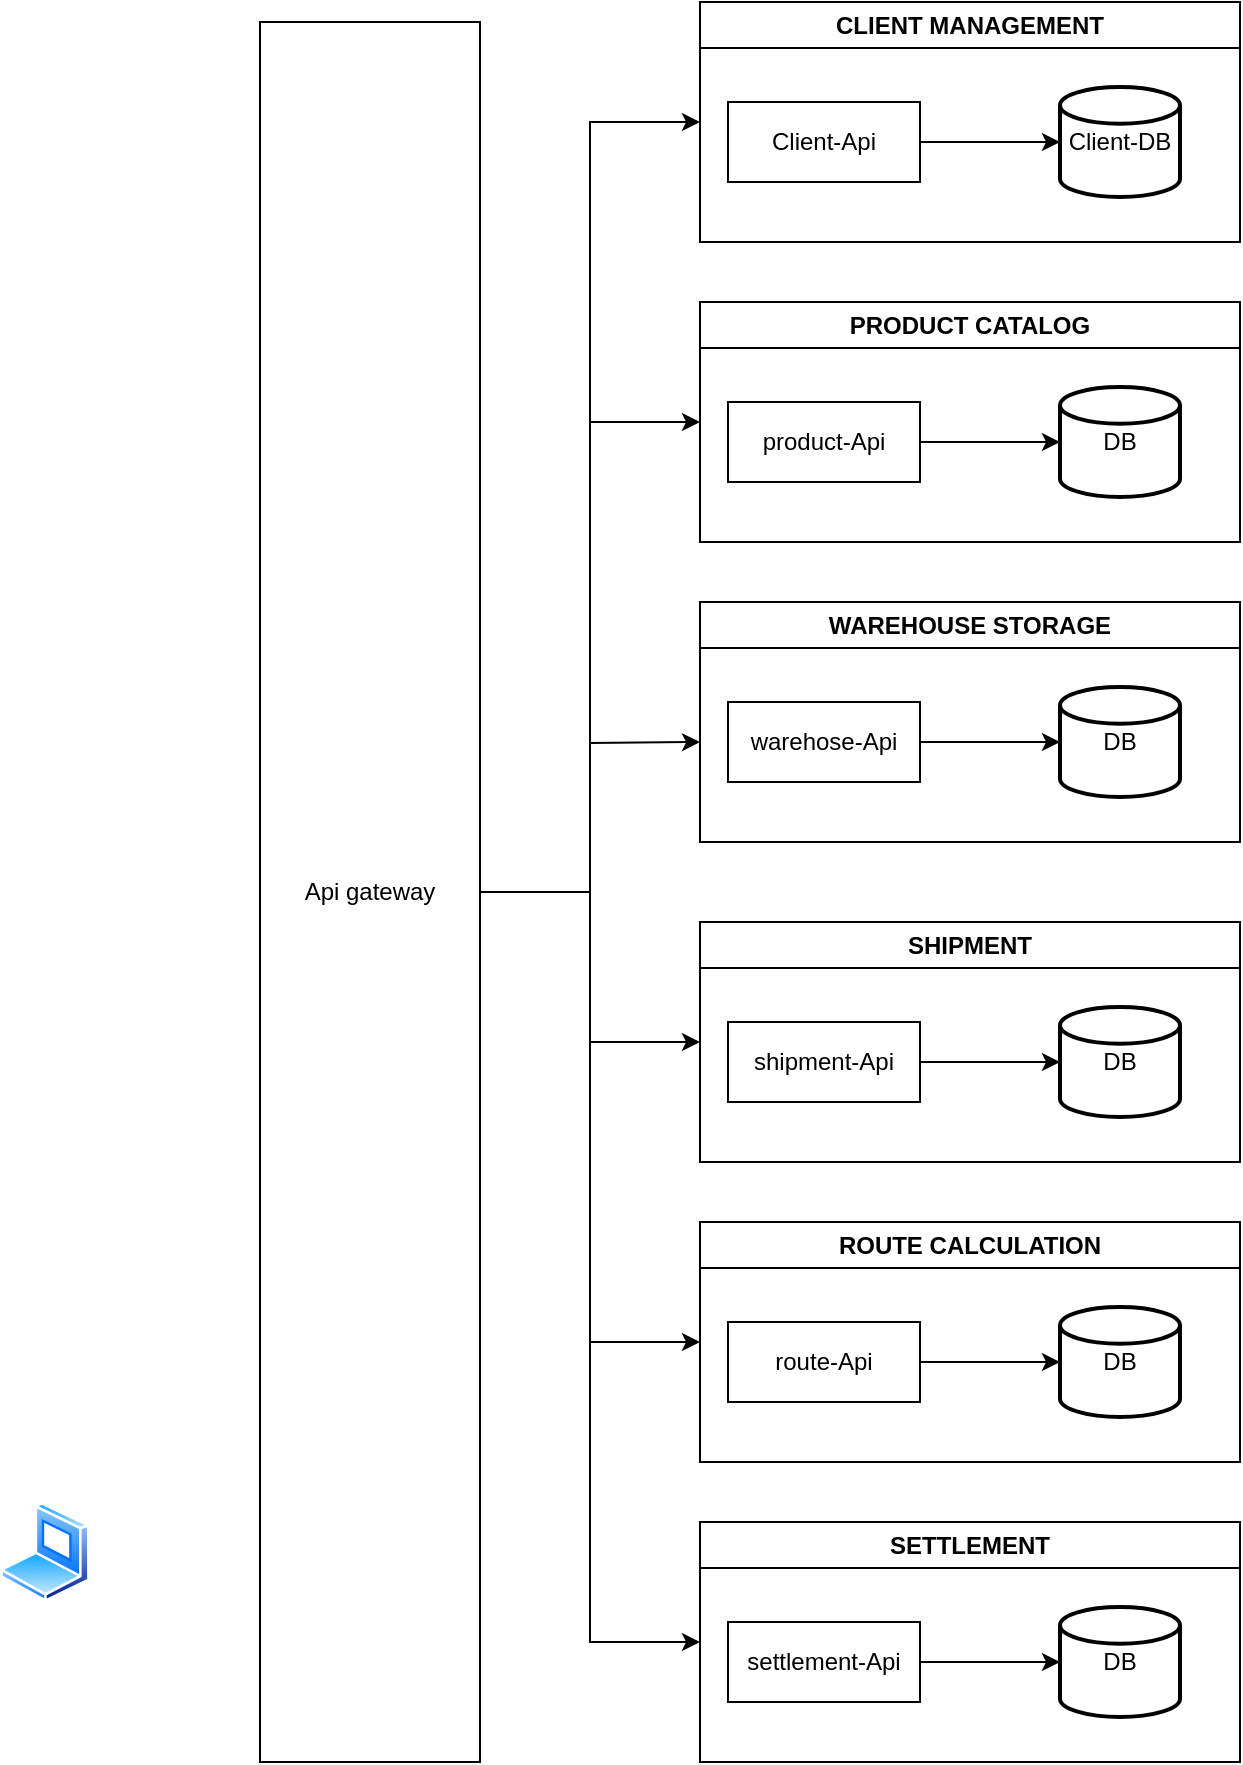 <mxfile version="23.0.2" type="device" pages="2">
  <diagram name="Componentes" id="uPRO_AhYWw5UmCtcBSJj">
    <mxGraphModel dx="1025" dy="2010" grid="1" gridSize="10" guides="1" tooltips="1" connect="1" arrows="1" fold="1" page="1" pageScale="1" pageWidth="827" pageHeight="1169" math="0" shadow="0">
      <root>
        <mxCell id="0" />
        <mxCell id="1" parent="0" />
        <mxCell id="R1TxkCWEdi9FL89GjGfm-2" value="" style="image;aspect=fixed;perimeter=ellipsePerimeter;html=1;align=center;shadow=0;dashed=0;spacingTop=3;image=img/lib/active_directory/laptop_client.svg;" parent="1" vertex="1">
          <mxGeometry x="50" y="650" width="45" height="50" as="geometry" />
        </mxCell>
        <mxCell id="R1TxkCWEdi9FL89GjGfm-45" style="edgeStyle=orthogonalEdgeStyle;rounded=0;orthogonalLoop=1;jettySize=auto;html=1;entryX=0;entryY=0.5;entryDx=0;entryDy=0;" parent="1" source="R1TxkCWEdi9FL89GjGfm-3" target="R1TxkCWEdi9FL89GjGfm-21" edge="1">
          <mxGeometry relative="1" as="geometry" />
        </mxCell>
        <mxCell id="R1TxkCWEdi9FL89GjGfm-46" style="edgeStyle=orthogonalEdgeStyle;rounded=0;orthogonalLoop=1;jettySize=auto;html=1;entryX=0;entryY=0.5;entryDx=0;entryDy=0;" parent="1" source="R1TxkCWEdi9FL89GjGfm-3" target="R1TxkCWEdi9FL89GjGfm-25" edge="1">
          <mxGeometry relative="1" as="geometry" />
        </mxCell>
        <mxCell id="R1TxkCWEdi9FL89GjGfm-47" style="edgeStyle=orthogonalEdgeStyle;rounded=0;orthogonalLoop=1;jettySize=auto;html=1;" parent="1" source="R1TxkCWEdi9FL89GjGfm-3" edge="1">
          <mxGeometry relative="1" as="geometry">
            <mxPoint x="400" y="270" as="targetPoint" />
          </mxGeometry>
        </mxCell>
        <mxCell id="R1TxkCWEdi9FL89GjGfm-48" style="edgeStyle=orthogonalEdgeStyle;rounded=0;orthogonalLoop=1;jettySize=auto;html=1;entryX=0;entryY=0.5;entryDx=0;entryDy=0;" parent="1" source="R1TxkCWEdi9FL89GjGfm-3" target="R1TxkCWEdi9FL89GjGfm-33" edge="1">
          <mxGeometry relative="1" as="geometry" />
        </mxCell>
        <mxCell id="R1TxkCWEdi9FL89GjGfm-49" style="edgeStyle=orthogonalEdgeStyle;rounded=0;orthogonalLoop=1;jettySize=auto;html=1;entryX=0;entryY=0.5;entryDx=0;entryDy=0;" parent="1" source="R1TxkCWEdi9FL89GjGfm-3" target="R1TxkCWEdi9FL89GjGfm-37" edge="1">
          <mxGeometry relative="1" as="geometry" />
        </mxCell>
        <mxCell id="R1TxkCWEdi9FL89GjGfm-50" style="edgeStyle=orthogonalEdgeStyle;rounded=0;orthogonalLoop=1;jettySize=auto;html=1;entryX=0;entryY=0.5;entryDx=0;entryDy=0;" parent="1" source="R1TxkCWEdi9FL89GjGfm-3" target="R1TxkCWEdi9FL89GjGfm-41" edge="1">
          <mxGeometry relative="1" as="geometry" />
        </mxCell>
        <mxCell id="R1TxkCWEdi9FL89GjGfm-3" value="Api gateway" style="rounded=0;whiteSpace=wrap;html=1;" parent="1" vertex="1">
          <mxGeometry x="180" y="-90" width="110" height="870" as="geometry" />
        </mxCell>
        <mxCell id="R1TxkCWEdi9FL89GjGfm-21" value="CLIENT MANAGEMENT" style="swimlane;whiteSpace=wrap;html=1;" parent="1" vertex="1">
          <mxGeometry x="400" y="-100" width="270" height="120" as="geometry" />
        </mxCell>
        <mxCell id="R1TxkCWEdi9FL89GjGfm-22" value="Client-Api" style="rounded=0;whiteSpace=wrap;html=1;" parent="R1TxkCWEdi9FL89GjGfm-21" vertex="1">
          <mxGeometry x="14" y="50" width="96" height="40" as="geometry" />
        </mxCell>
        <mxCell id="R1TxkCWEdi9FL89GjGfm-23" value="Client-DB" style="strokeWidth=2;html=1;shape=mxgraph.flowchart.database;whiteSpace=wrap;" parent="R1TxkCWEdi9FL89GjGfm-21" vertex="1">
          <mxGeometry x="180" y="42.5" width="60" height="55" as="geometry" />
        </mxCell>
        <mxCell id="R1TxkCWEdi9FL89GjGfm-24" style="edgeStyle=orthogonalEdgeStyle;rounded=0;orthogonalLoop=1;jettySize=auto;html=1;entryX=0;entryY=0.5;entryDx=0;entryDy=0;entryPerimeter=0;" parent="R1TxkCWEdi9FL89GjGfm-21" source="R1TxkCWEdi9FL89GjGfm-22" target="R1TxkCWEdi9FL89GjGfm-23" edge="1">
          <mxGeometry relative="1" as="geometry" />
        </mxCell>
        <mxCell id="R1TxkCWEdi9FL89GjGfm-25" value="PRODUCT CATALOG" style="swimlane;whiteSpace=wrap;html=1;" parent="1" vertex="1">
          <mxGeometry x="400" y="50" width="270" height="120" as="geometry" />
        </mxCell>
        <mxCell id="R1TxkCWEdi9FL89GjGfm-26" value="product-Api" style="rounded=0;whiteSpace=wrap;html=1;" parent="R1TxkCWEdi9FL89GjGfm-25" vertex="1">
          <mxGeometry x="14" y="50" width="96" height="40" as="geometry" />
        </mxCell>
        <mxCell id="R1TxkCWEdi9FL89GjGfm-27" value="DB" style="strokeWidth=2;html=1;shape=mxgraph.flowchart.database;whiteSpace=wrap;" parent="R1TxkCWEdi9FL89GjGfm-25" vertex="1">
          <mxGeometry x="180" y="42.5" width="60" height="55" as="geometry" />
        </mxCell>
        <mxCell id="R1TxkCWEdi9FL89GjGfm-28" style="edgeStyle=orthogonalEdgeStyle;rounded=0;orthogonalLoop=1;jettySize=auto;html=1;entryX=0;entryY=0.5;entryDx=0;entryDy=0;entryPerimeter=0;" parent="R1TxkCWEdi9FL89GjGfm-25" source="R1TxkCWEdi9FL89GjGfm-26" target="R1TxkCWEdi9FL89GjGfm-27" edge="1">
          <mxGeometry relative="1" as="geometry" />
        </mxCell>
        <mxCell id="R1TxkCWEdi9FL89GjGfm-29" value="WAREHOUSE STORAGE" style="swimlane;whiteSpace=wrap;html=1;" parent="1" vertex="1">
          <mxGeometry x="400" y="200" width="270" height="120" as="geometry" />
        </mxCell>
        <mxCell id="R1TxkCWEdi9FL89GjGfm-30" value="warehose-Api" style="rounded=0;whiteSpace=wrap;html=1;" parent="R1TxkCWEdi9FL89GjGfm-29" vertex="1">
          <mxGeometry x="14" y="50" width="96" height="40" as="geometry" />
        </mxCell>
        <mxCell id="R1TxkCWEdi9FL89GjGfm-31" value="DB" style="strokeWidth=2;html=1;shape=mxgraph.flowchart.database;whiteSpace=wrap;" parent="R1TxkCWEdi9FL89GjGfm-29" vertex="1">
          <mxGeometry x="180" y="42.5" width="60" height="55" as="geometry" />
        </mxCell>
        <mxCell id="R1TxkCWEdi9FL89GjGfm-32" style="edgeStyle=orthogonalEdgeStyle;rounded=0;orthogonalLoop=1;jettySize=auto;html=1;entryX=0;entryY=0.5;entryDx=0;entryDy=0;entryPerimeter=0;" parent="R1TxkCWEdi9FL89GjGfm-29" source="R1TxkCWEdi9FL89GjGfm-30" target="R1TxkCWEdi9FL89GjGfm-31" edge="1">
          <mxGeometry relative="1" as="geometry" />
        </mxCell>
        <mxCell id="R1TxkCWEdi9FL89GjGfm-33" value="SHIPMENT" style="swimlane;whiteSpace=wrap;html=1;" parent="1" vertex="1">
          <mxGeometry x="400" y="360" width="270" height="120" as="geometry" />
        </mxCell>
        <mxCell id="R1TxkCWEdi9FL89GjGfm-34" value="shipment-Api" style="rounded=0;whiteSpace=wrap;html=1;" parent="R1TxkCWEdi9FL89GjGfm-33" vertex="1">
          <mxGeometry x="14" y="50" width="96" height="40" as="geometry" />
        </mxCell>
        <mxCell id="R1TxkCWEdi9FL89GjGfm-35" value="DB" style="strokeWidth=2;html=1;shape=mxgraph.flowchart.database;whiteSpace=wrap;" parent="R1TxkCWEdi9FL89GjGfm-33" vertex="1">
          <mxGeometry x="180" y="42.5" width="60" height="55" as="geometry" />
        </mxCell>
        <mxCell id="R1TxkCWEdi9FL89GjGfm-36" style="edgeStyle=orthogonalEdgeStyle;rounded=0;orthogonalLoop=1;jettySize=auto;html=1;entryX=0;entryY=0.5;entryDx=0;entryDy=0;entryPerimeter=0;" parent="R1TxkCWEdi9FL89GjGfm-33" source="R1TxkCWEdi9FL89GjGfm-34" target="R1TxkCWEdi9FL89GjGfm-35" edge="1">
          <mxGeometry relative="1" as="geometry" />
        </mxCell>
        <mxCell id="R1TxkCWEdi9FL89GjGfm-37" value="ROUTE CALCULATION" style="swimlane;whiteSpace=wrap;html=1;" parent="1" vertex="1">
          <mxGeometry x="400" y="510" width="270" height="120" as="geometry" />
        </mxCell>
        <mxCell id="R1TxkCWEdi9FL89GjGfm-38" value="route-Api" style="rounded=0;whiteSpace=wrap;html=1;" parent="R1TxkCWEdi9FL89GjGfm-37" vertex="1">
          <mxGeometry x="14" y="50" width="96" height="40" as="geometry" />
        </mxCell>
        <mxCell id="R1TxkCWEdi9FL89GjGfm-39" value="DB" style="strokeWidth=2;html=1;shape=mxgraph.flowchart.database;whiteSpace=wrap;" parent="R1TxkCWEdi9FL89GjGfm-37" vertex="1">
          <mxGeometry x="180" y="42.5" width="60" height="55" as="geometry" />
        </mxCell>
        <mxCell id="R1TxkCWEdi9FL89GjGfm-40" style="edgeStyle=orthogonalEdgeStyle;rounded=0;orthogonalLoop=1;jettySize=auto;html=1;entryX=0;entryY=0.5;entryDx=0;entryDy=0;entryPerimeter=0;" parent="R1TxkCWEdi9FL89GjGfm-37" source="R1TxkCWEdi9FL89GjGfm-38" target="R1TxkCWEdi9FL89GjGfm-39" edge="1">
          <mxGeometry relative="1" as="geometry" />
        </mxCell>
        <mxCell id="R1TxkCWEdi9FL89GjGfm-41" value="SETTLEMENT" style="swimlane;whiteSpace=wrap;html=1;" parent="1" vertex="1">
          <mxGeometry x="400" y="660" width="270" height="120" as="geometry" />
        </mxCell>
        <mxCell id="R1TxkCWEdi9FL89GjGfm-42" value="settlement-Api" style="rounded=0;whiteSpace=wrap;html=1;" parent="R1TxkCWEdi9FL89GjGfm-41" vertex="1">
          <mxGeometry x="14" y="50" width="96" height="40" as="geometry" />
        </mxCell>
        <mxCell id="R1TxkCWEdi9FL89GjGfm-43" value="DB" style="strokeWidth=2;html=1;shape=mxgraph.flowchart.database;whiteSpace=wrap;" parent="R1TxkCWEdi9FL89GjGfm-41" vertex="1">
          <mxGeometry x="180" y="42.5" width="60" height="55" as="geometry" />
        </mxCell>
        <mxCell id="R1TxkCWEdi9FL89GjGfm-44" style="edgeStyle=orthogonalEdgeStyle;rounded=0;orthogonalLoop=1;jettySize=auto;html=1;entryX=0;entryY=0.5;entryDx=0;entryDy=0;entryPerimeter=0;" parent="R1TxkCWEdi9FL89GjGfm-41" source="R1TxkCWEdi9FL89GjGfm-42" target="R1TxkCWEdi9FL89GjGfm-43" edge="1">
          <mxGeometry relative="1" as="geometry" />
        </mxCell>
      </root>
    </mxGraphModel>
  </diagram>
  <diagram id="nL53nHeCJZvy12jgpMlc" name="Página-2">
    <mxGraphModel dx="2705" dy="2477" grid="1" gridSize="10" guides="1" tooltips="1" connect="1" arrows="1" fold="1" page="1" pageScale="1" pageWidth="827" pageHeight="1169" math="0" shadow="0">
      <root>
        <mxCell id="0" />
        <mxCell id="1" parent="0" />
        <mxCell id="T4Eb0pOw5t02JnKH2ilI-1" value="" style="shape=hexagon;perimeter=hexagonPerimeter2;whiteSpace=wrap;html=1;fixedSize=1;direction=west;size=160;aspect=fixed;fillColor=#dae8fc;gradientColor=#7ea6e0;strokeColor=#6c8ebf;" vertex="1" parent="1">
          <mxGeometry x="-30" y="22.49" width="1308.44" height="1065.01" as="geometry" />
        </mxCell>
        <mxCell id="T4Eb0pOw5t02JnKH2ilI-3" value="" style="shape=hexagon;perimeter=hexagonPerimeter2;whiteSpace=wrap;html=1;fixedSize=1;direction=west;size=112.5;aspect=fixed;fillColor=#fff2cc;gradientColor=#ffd966;strokeColor=#d6b656;" vertex="1" parent="1">
          <mxGeometry x="180.69" y="181.68" width="906.04" height="746.65" as="geometry" />
        </mxCell>
        <mxCell id="T4Eb0pOw5t02JnKH2ilI-4" value="" style="shape=hexagon;perimeter=hexagonPerimeter2;whiteSpace=wrap;html=1;fixedSize=1;direction=west;size=80;aspect=fixed;fillColor=#f8cecc;gradientColor=#ea6b66;strokeColor=#b85450;" vertex="1" parent="1">
          <mxGeometry x="460" y="390" width="337.2" height="330" as="geometry" />
        </mxCell>
        <mxCell id="T4Eb0pOw5t02JnKH2ilI-5" value="&lt;b&gt;&lt;font style=&quot;font-size: 18px;&quot;&gt;INFRAESTRCTURE LAYER&lt;/font&gt;&lt;/b&gt;" style="text;html=1;strokeColor=none;fillColor=none;align=center;verticalAlign=middle;whiteSpace=wrap;rounded=0;" vertex="1" parent="1">
          <mxGeometry x="473.57" y="60" width="301.29" height="30" as="geometry" />
        </mxCell>
        <mxCell id="T4Eb0pOw5t02JnKH2ilI-6" value="&lt;b&gt;&lt;font style=&quot;font-size: 18px;&quot;&gt;DOMAIN LAYER&lt;/font&gt;&lt;/b&gt;" style="text;html=1;strokeColor=none;fillColor=none;align=center;verticalAlign=middle;whiteSpace=wrap;rounded=0;" vertex="1" parent="1">
          <mxGeometry x="566" y="416.26" width="151.4" height="30" as="geometry" />
        </mxCell>
        <mxCell id="T4Eb0pOw5t02JnKH2ilI-7" value="&lt;b&gt;&lt;font style=&quot;font-size: 18px;&quot;&gt;APPLICATION LAYER&lt;/font&gt;&lt;/b&gt;" style="text;html=1;strokeColor=none;fillColor=none;align=center;verticalAlign=middle;whiteSpace=wrap;rounded=0;" vertex="1" parent="1">
          <mxGeometry x="515.07" y="235" width="218.3" height="30" as="geometry" />
        </mxCell>
        <mxCell id="T4Eb0pOw5t02JnKH2ilI-8" value="" style="shape=mxgraph.cisco.computers_and_peripherals.laptop;html=1;pointerEvents=1;dashed=0;fillColor=#036897;strokeColor=#ffffff;strokeWidth=2;verticalLabelPosition=bottom;verticalAlign=top;align=center;outlineConnect=0;" vertex="1" parent="1">
          <mxGeometry x="-240" y="160" width="150" height="120" as="geometry" />
        </mxCell>
        <mxCell id="WbvDQmXauKVehOi9UjyZ-1" value="SubsequenceController" style="shape=module;align=left;spacingLeft=20;align=center;verticalAlign=top;whiteSpace=wrap;html=1;" vertex="1" parent="1">
          <mxGeometry x="60" y="310" width="150" height="50" as="geometry" />
        </mxCell>
        <mxCell id="WbvDQmXauKVehOi9UjyZ-3" value="DistinctSubsequencesUseCase" style="shape=module;align=left;spacingLeft=20;align=center;verticalAlign=top;whiteSpace=wrap;html=1;" vertex="1" parent="1">
          <mxGeometry x="290" y="416.26" width="200" height="46.19" as="geometry" />
        </mxCell>
        <mxCell id="WbvDQmXauKVehOi9UjyZ-7" value="" style="shape=trapezoid;perimeter=trapezoidPerimeter;whiteSpace=wrap;html=1;fixedSize=1;rotation=107;size=28.37;" vertex="1" parent="1">
          <mxGeometry x="67.98" y="347.54" width="393.51" height="58.31" as="geometry" />
        </mxCell>
        <mxCell id="WbvDQmXauKVehOi9UjyZ-8" value="DistinctSubsequencesUseCasePort" style="text;html=1;strokeColor=none;fillColor=none;align=center;verticalAlign=middle;whiteSpace=wrap;rounded=0;flipV=1;flipH=0;direction=west;rotation=288;" vertex="1" parent="1">
          <mxGeometry x="230" y="373.31" width="60" height="30" as="geometry" />
        </mxCell>
        <mxCell id="WbvDQmXauKVehOi9UjyZ-9" value="" style="shape=trapezoid;perimeter=trapezoidPerimeter;whiteSpace=wrap;html=1;fixedSize=1;rotation=116;size=28.37;" vertex="1" parent="1">
          <mxGeometry x="423" y="463.81" width="181.2" height="29.16" as="geometry" />
        </mxCell>
        <mxCell id="WbvDQmXauKVehOi9UjyZ-10" value="SubsequenceServicePort" style="text;html=1;strokeColor=none;fillColor=none;align=center;verticalAlign=middle;whiteSpace=wrap;rounded=0;flipV=1;flipH=0;direction=west;rotation=294;" vertex="1" parent="1">
          <mxGeometry x="480.6" y="462.45" width="60" height="30" as="geometry" />
        </mxCell>
        <mxCell id="WbvDQmXauKVehOi9UjyZ-11" value="SubsequenceService" style="shape=module;align=left;spacingLeft=20;align=center;verticalAlign=top;whiteSpace=wrap;html=1;" vertex="1" parent="1">
          <mxGeometry x="563.71" y="490.0" width="140" height="48.12" as="geometry" />
        </mxCell>
        <mxCell id="WbvDQmXauKVehOi9UjyZ-12" value="Subsequence" style="shape=module;align=left;spacingLeft=20;align=center;verticalAlign=top;whiteSpace=wrap;html=1;" vertex="1" parent="1">
          <mxGeometry x="578.6" y="610" width="100" height="50" as="geometry" />
        </mxCell>
        <mxCell id="WbvDQmXauKVehOi9UjyZ-13" value="SequenceMapper" style="shape=module;align=left;spacingLeft=20;align=center;verticalAlign=top;whiteSpace=wrap;html=1;" vertex="1" parent="1">
          <mxGeometry x="290" y="680" width="140" height="50" as="geometry" />
        </mxCell>
        <mxCell id="WbvDQmXauKVehOi9UjyZ-14" value="&lt;font style=&quot;font-size: 18px;&quot;&gt;HTTP&lt;/font&gt;" style="text;html=1;strokeColor=none;fillColor=none;align=center;verticalAlign=middle;whiteSpace=wrap;rounded=0;" vertex="1" parent="1">
          <mxGeometry x="-55" y="250" width="70" height="50" as="geometry" />
        </mxCell>
        <mxCell id="WbvDQmXauKVehOi9UjyZ-21" value="Entity" style="text;html=1;strokeColor=none;fillColor=none;align=center;verticalAlign=middle;whiteSpace=wrap;rounded=0;" vertex="1" parent="1">
          <mxGeometry x="603.71" y="580" width="60" height="30" as="geometry" />
        </mxCell>
        <mxCell id="WbvDQmXauKVehOi9UjyZ-22" value="Use Case Domain" style="text;html=1;strokeColor=none;fillColor=none;align=center;verticalAlign=middle;whiteSpace=wrap;rounded=0;" vertex="1" parent="1">
          <mxGeometry x="588.8" y="463.81" width="105.8" height="30" as="geometry" />
        </mxCell>
        <mxCell id="WbvDQmXauKVehOi9UjyZ-23" value="Use Case" style="text;html=1;strokeColor=none;fillColor=none;align=center;verticalAlign=middle;whiteSpace=wrap;rounded=0;" vertex="1" parent="1">
          <mxGeometry x="337.1" y="386.26" width="105.8" height="30" as="geometry" />
        </mxCell>
        <mxCell id="WbvDQmXauKVehOi9UjyZ-24" value="Port" style="text;html=1;strokeColor=none;fillColor=none;align=center;verticalAlign=middle;whiteSpace=wrap;rounded=0;rotation=295;" vertex="1" parent="1">
          <mxGeometry x="423" y="480" width="105.8" height="30" as="geometry" />
        </mxCell>
        <mxCell id="WbvDQmXauKVehOi9UjyZ-25" value="Port" style="text;html=1;strokeColor=none;fillColor=none;align=center;verticalAlign=middle;whiteSpace=wrap;rounded=0;rotation=287;" vertex="1" parent="1">
          <mxGeometry x="170" y="375.85" width="105.8" height="30" as="geometry" />
        </mxCell>
        <mxCell id="WbvDQmXauKVehOi9UjyZ-26" value="&lt;font style=&quot;font-size: 43px;&quot;&gt;&lt;b&gt;LAYER DIAGRAM&lt;/b&gt;&lt;/font&gt;" style="text;html=1;strokeColor=none;fillColor=none;align=center;verticalAlign=middle;whiteSpace=wrap;rounded=0;" vertex="1" parent="1">
          <mxGeometry x="275.8" y="-120" width="636.4" height="80" as="geometry" />
        </mxCell>
        <mxCell id="WbvDQmXauKVehOi9UjyZ-27" value="" style="shape=singleArrow;whiteSpace=wrap;html=1;" vertex="1" parent="1">
          <mxGeometry x="-70" y="160" width="100" height="60" as="geometry" />
        </mxCell>
        <mxCell id="WbvDQmXauKVehOi9UjyZ-28" value="" style="shape=singleArrow;whiteSpace=wrap;html=1;direction=west;" vertex="1" parent="1">
          <mxGeometry x="-100" y="310" width="100" height="60" as="geometry" />
        </mxCell>
      </root>
    </mxGraphModel>
  </diagram>
</mxfile>
